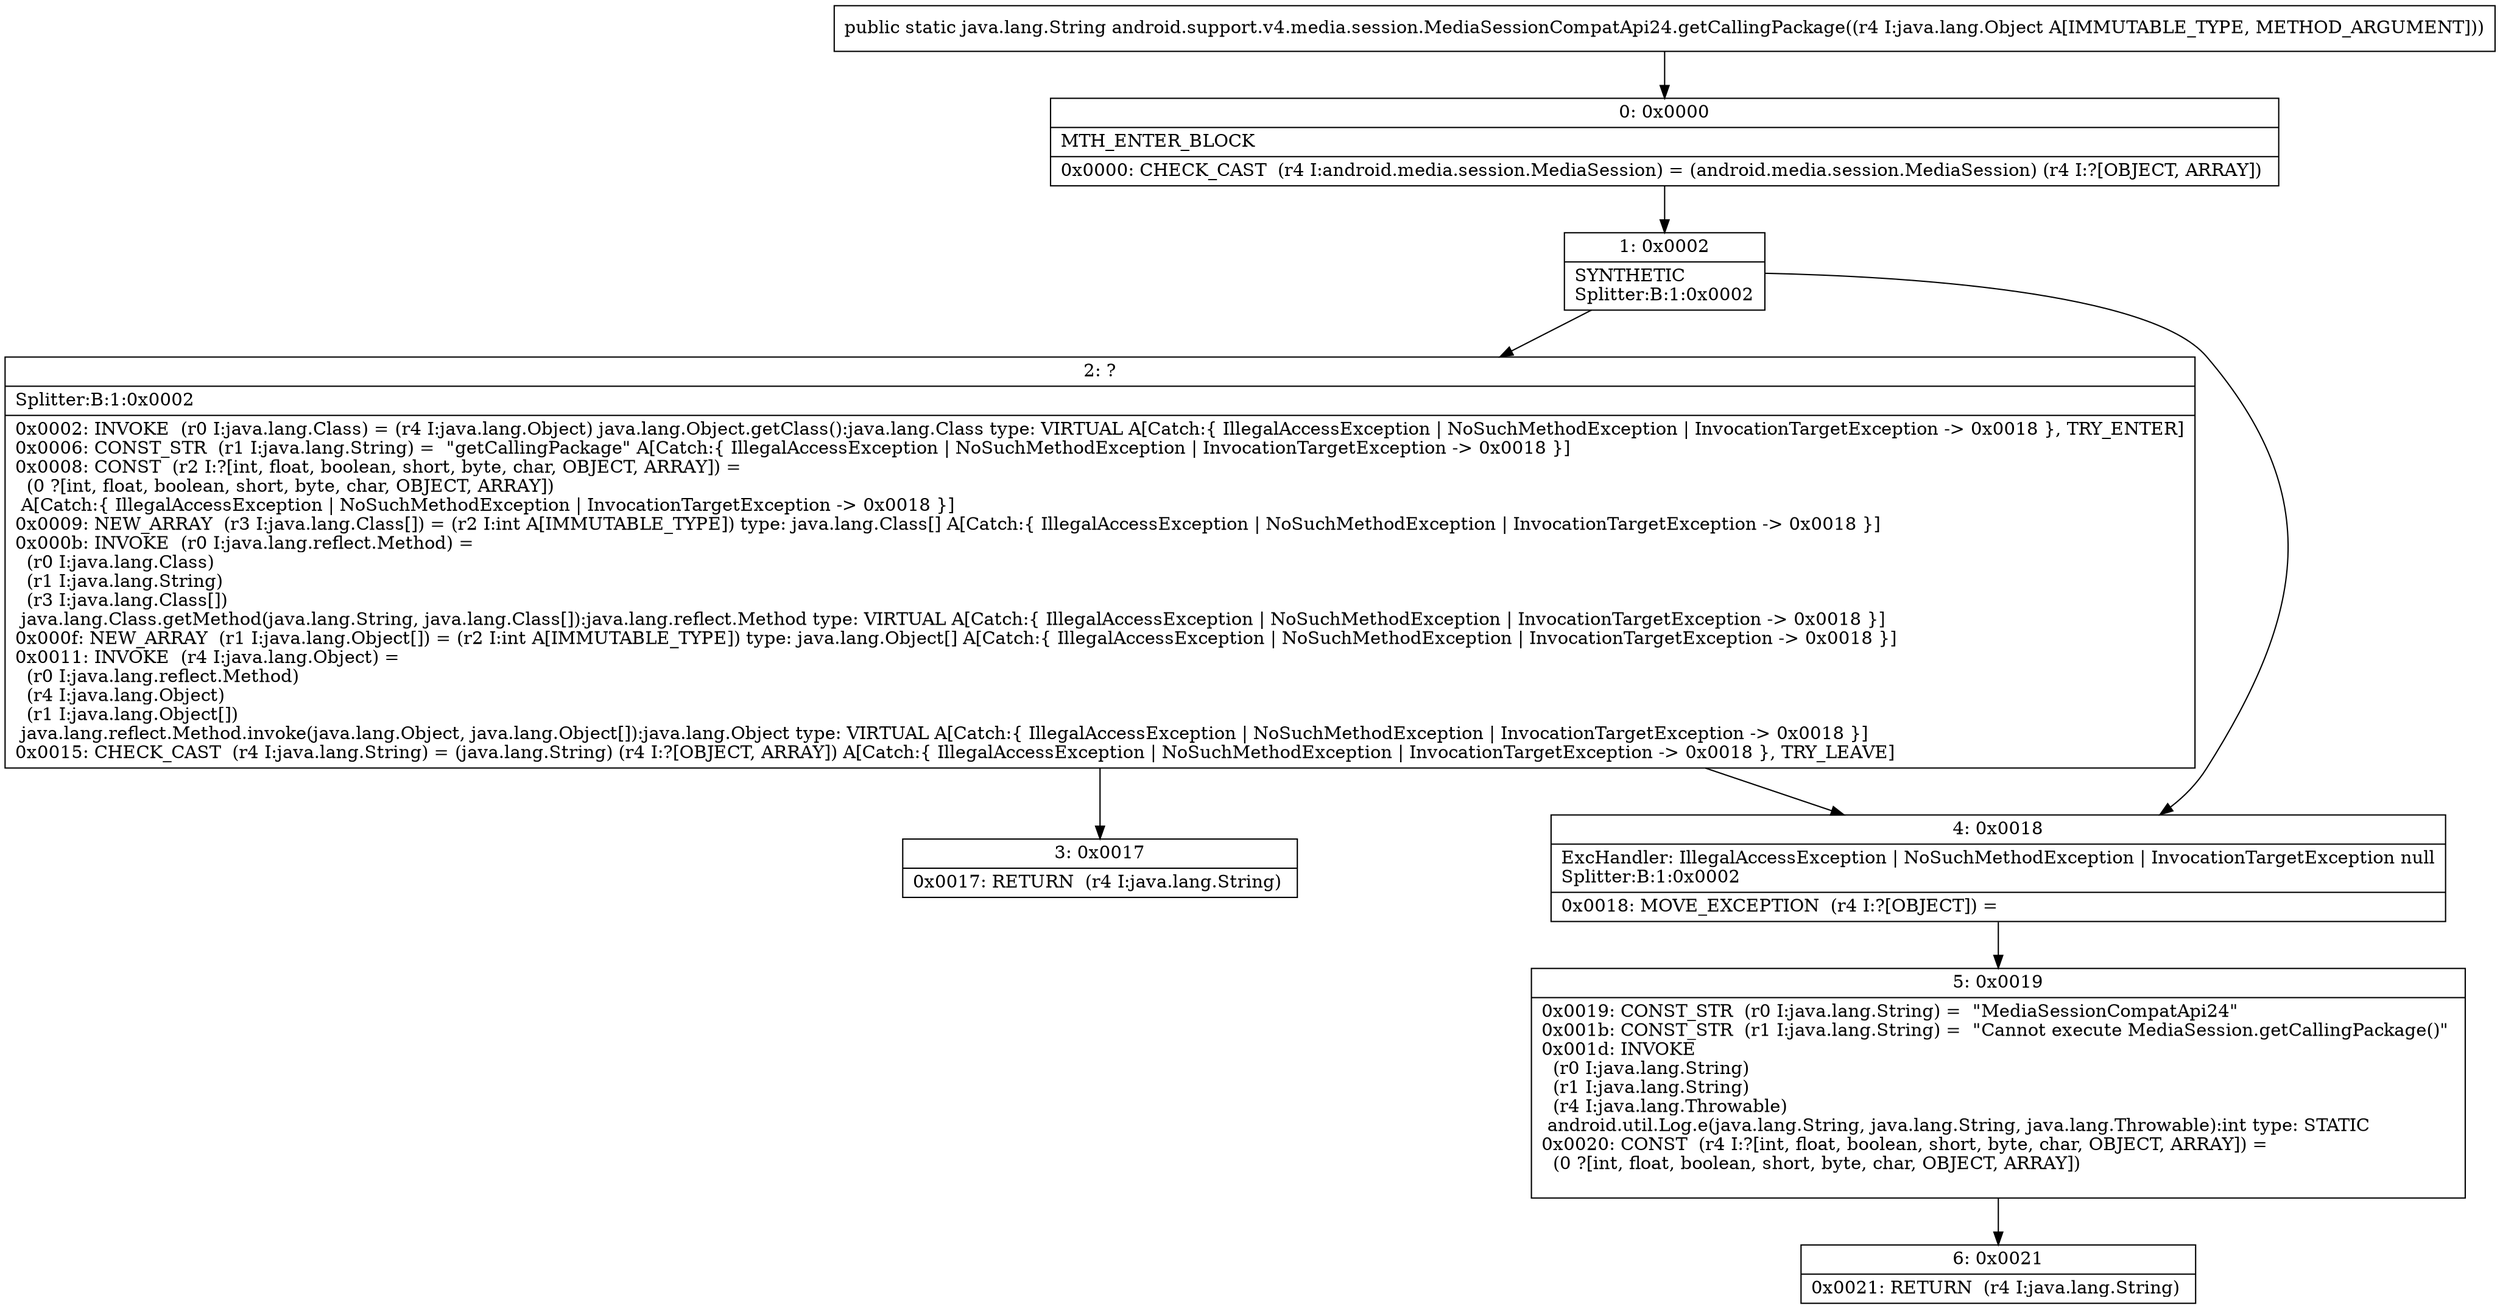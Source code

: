 digraph "CFG forandroid.support.v4.media.session.MediaSessionCompatApi24.getCallingPackage(Ljava\/lang\/Object;)Ljava\/lang\/String;" {
Node_0 [shape=record,label="{0\:\ 0x0000|MTH_ENTER_BLOCK\l|0x0000: CHECK_CAST  (r4 I:android.media.session.MediaSession) = (android.media.session.MediaSession) (r4 I:?[OBJECT, ARRAY]) \l}"];
Node_1 [shape=record,label="{1\:\ 0x0002|SYNTHETIC\lSplitter:B:1:0x0002\l}"];
Node_2 [shape=record,label="{2\:\ ?|Splitter:B:1:0x0002\l|0x0002: INVOKE  (r0 I:java.lang.Class) = (r4 I:java.lang.Object) java.lang.Object.getClass():java.lang.Class type: VIRTUAL A[Catch:\{ IllegalAccessException \| NoSuchMethodException \| InvocationTargetException \-\> 0x0018 \}, TRY_ENTER]\l0x0006: CONST_STR  (r1 I:java.lang.String) =  \"getCallingPackage\" A[Catch:\{ IllegalAccessException \| NoSuchMethodException \| InvocationTargetException \-\> 0x0018 \}]\l0x0008: CONST  (r2 I:?[int, float, boolean, short, byte, char, OBJECT, ARRAY]) = \l  (0 ?[int, float, boolean, short, byte, char, OBJECT, ARRAY])\l A[Catch:\{ IllegalAccessException \| NoSuchMethodException \| InvocationTargetException \-\> 0x0018 \}]\l0x0009: NEW_ARRAY  (r3 I:java.lang.Class[]) = (r2 I:int A[IMMUTABLE_TYPE]) type: java.lang.Class[] A[Catch:\{ IllegalAccessException \| NoSuchMethodException \| InvocationTargetException \-\> 0x0018 \}]\l0x000b: INVOKE  (r0 I:java.lang.reflect.Method) = \l  (r0 I:java.lang.Class)\l  (r1 I:java.lang.String)\l  (r3 I:java.lang.Class[])\l java.lang.Class.getMethod(java.lang.String, java.lang.Class[]):java.lang.reflect.Method type: VIRTUAL A[Catch:\{ IllegalAccessException \| NoSuchMethodException \| InvocationTargetException \-\> 0x0018 \}]\l0x000f: NEW_ARRAY  (r1 I:java.lang.Object[]) = (r2 I:int A[IMMUTABLE_TYPE]) type: java.lang.Object[] A[Catch:\{ IllegalAccessException \| NoSuchMethodException \| InvocationTargetException \-\> 0x0018 \}]\l0x0011: INVOKE  (r4 I:java.lang.Object) = \l  (r0 I:java.lang.reflect.Method)\l  (r4 I:java.lang.Object)\l  (r1 I:java.lang.Object[])\l java.lang.reflect.Method.invoke(java.lang.Object, java.lang.Object[]):java.lang.Object type: VIRTUAL A[Catch:\{ IllegalAccessException \| NoSuchMethodException \| InvocationTargetException \-\> 0x0018 \}]\l0x0015: CHECK_CAST  (r4 I:java.lang.String) = (java.lang.String) (r4 I:?[OBJECT, ARRAY]) A[Catch:\{ IllegalAccessException \| NoSuchMethodException \| InvocationTargetException \-\> 0x0018 \}, TRY_LEAVE]\l}"];
Node_3 [shape=record,label="{3\:\ 0x0017|0x0017: RETURN  (r4 I:java.lang.String) \l}"];
Node_4 [shape=record,label="{4\:\ 0x0018|ExcHandler: IllegalAccessException \| NoSuchMethodException \| InvocationTargetException null\lSplitter:B:1:0x0002\l|0x0018: MOVE_EXCEPTION  (r4 I:?[OBJECT]) =  \l}"];
Node_5 [shape=record,label="{5\:\ 0x0019|0x0019: CONST_STR  (r0 I:java.lang.String) =  \"MediaSessionCompatApi24\" \l0x001b: CONST_STR  (r1 I:java.lang.String) =  \"Cannot execute MediaSession.getCallingPackage()\" \l0x001d: INVOKE  \l  (r0 I:java.lang.String)\l  (r1 I:java.lang.String)\l  (r4 I:java.lang.Throwable)\l android.util.Log.e(java.lang.String, java.lang.String, java.lang.Throwable):int type: STATIC \l0x0020: CONST  (r4 I:?[int, float, boolean, short, byte, char, OBJECT, ARRAY]) = \l  (0 ?[int, float, boolean, short, byte, char, OBJECT, ARRAY])\l \l}"];
Node_6 [shape=record,label="{6\:\ 0x0021|0x0021: RETURN  (r4 I:java.lang.String) \l}"];
MethodNode[shape=record,label="{public static java.lang.String android.support.v4.media.session.MediaSessionCompatApi24.getCallingPackage((r4 I:java.lang.Object A[IMMUTABLE_TYPE, METHOD_ARGUMENT])) }"];
MethodNode -> Node_0;
Node_0 -> Node_1;
Node_1 -> Node_2;
Node_1 -> Node_4;
Node_2 -> Node_3;
Node_2 -> Node_4;
Node_4 -> Node_5;
Node_5 -> Node_6;
}

